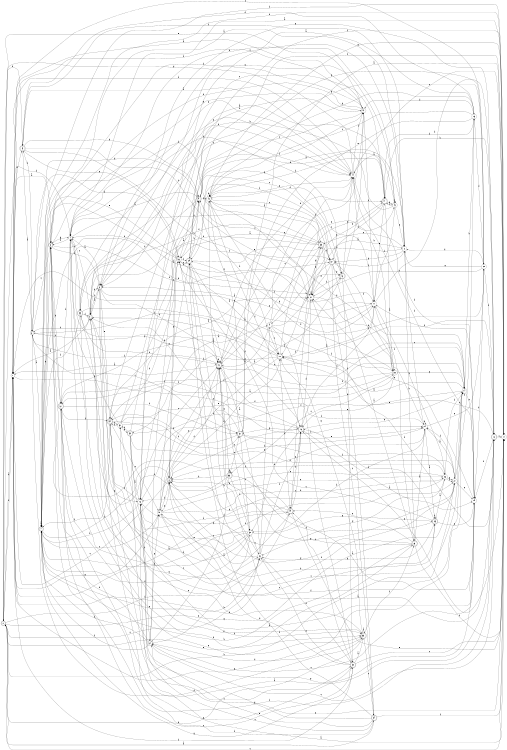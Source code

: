 digraph n45_5 {
__start0 [label="" shape="none"];

rankdir=LR;
size="8,5";

s0 [style="rounded,filled", color="black", fillcolor="white" shape="doublecircle", label="0"];
s1 [style="filled", color="black", fillcolor="white" shape="circle", label="1"];
s2 [style="rounded,filled", color="black", fillcolor="white" shape="doublecircle", label="2"];
s3 [style="rounded,filled", color="black", fillcolor="white" shape="doublecircle", label="3"];
s4 [style="filled", color="black", fillcolor="white" shape="circle", label="4"];
s5 [style="rounded,filled", color="black", fillcolor="white" shape="doublecircle", label="5"];
s6 [style="filled", color="black", fillcolor="white" shape="circle", label="6"];
s7 [style="rounded,filled", color="black", fillcolor="white" shape="doublecircle", label="7"];
s8 [style="rounded,filled", color="black", fillcolor="white" shape="doublecircle", label="8"];
s9 [style="rounded,filled", color="black", fillcolor="white" shape="doublecircle", label="9"];
s10 [style="rounded,filled", color="black", fillcolor="white" shape="doublecircle", label="10"];
s11 [style="filled", color="black", fillcolor="white" shape="circle", label="11"];
s12 [style="rounded,filled", color="black", fillcolor="white" shape="doublecircle", label="12"];
s13 [style="rounded,filled", color="black", fillcolor="white" shape="doublecircle", label="13"];
s14 [style="filled", color="black", fillcolor="white" shape="circle", label="14"];
s15 [style="filled", color="black", fillcolor="white" shape="circle", label="15"];
s16 [style="filled", color="black", fillcolor="white" shape="circle", label="16"];
s17 [style="filled", color="black", fillcolor="white" shape="circle", label="17"];
s18 [style="rounded,filled", color="black", fillcolor="white" shape="doublecircle", label="18"];
s19 [style="filled", color="black", fillcolor="white" shape="circle", label="19"];
s20 [style="filled", color="black", fillcolor="white" shape="circle", label="20"];
s21 [style="filled", color="black", fillcolor="white" shape="circle", label="21"];
s22 [style="filled", color="black", fillcolor="white" shape="circle", label="22"];
s23 [style="rounded,filled", color="black", fillcolor="white" shape="doublecircle", label="23"];
s24 [style="filled", color="black", fillcolor="white" shape="circle", label="24"];
s25 [style="rounded,filled", color="black", fillcolor="white" shape="doublecircle", label="25"];
s26 [style="filled", color="black", fillcolor="white" shape="circle", label="26"];
s27 [style="filled", color="black", fillcolor="white" shape="circle", label="27"];
s28 [style="filled", color="black", fillcolor="white" shape="circle", label="28"];
s29 [style="rounded,filled", color="black", fillcolor="white" shape="doublecircle", label="29"];
s30 [style="filled", color="black", fillcolor="white" shape="circle", label="30"];
s31 [style="rounded,filled", color="black", fillcolor="white" shape="doublecircle", label="31"];
s32 [style="rounded,filled", color="black", fillcolor="white" shape="doublecircle", label="32"];
s33 [style="rounded,filled", color="black", fillcolor="white" shape="doublecircle", label="33"];
s34 [style="rounded,filled", color="black", fillcolor="white" shape="doublecircle", label="34"];
s35 [style="rounded,filled", color="black", fillcolor="white" shape="doublecircle", label="35"];
s36 [style="filled", color="black", fillcolor="white" shape="circle", label="36"];
s37 [style="rounded,filled", color="black", fillcolor="white" shape="doublecircle", label="37"];
s38 [style="filled", color="black", fillcolor="white" shape="circle", label="38"];
s39 [style="rounded,filled", color="black", fillcolor="white" shape="doublecircle", label="39"];
s40 [style="filled", color="black", fillcolor="white" shape="circle", label="40"];
s41 [style="filled", color="black", fillcolor="white" shape="circle", label="41"];
s42 [style="filled", color="black", fillcolor="white" shape="circle", label="42"];
s43 [style="filled", color="black", fillcolor="white" shape="circle", label="43"];
s44 [style="filled", color="black", fillcolor="white" shape="circle", label="44"];
s45 [style="rounded,filled", color="black", fillcolor="white" shape="doublecircle", label="45"];
s46 [style="rounded,filled", color="black", fillcolor="white" shape="doublecircle", label="46"];
s47 [style="rounded,filled", color="black", fillcolor="white" shape="doublecircle", label="47"];
s48 [style="filled", color="black", fillcolor="white" shape="circle", label="48"];
s49 [style="rounded,filled", color="black", fillcolor="white" shape="doublecircle", label="49"];
s50 [style="filled", color="black", fillcolor="white" shape="circle", label="50"];
s51 [style="rounded,filled", color="black", fillcolor="white" shape="doublecircle", label="51"];
s52 [style="rounded,filled", color="black", fillcolor="white" shape="doublecircle", label="52"];
s53 [style="rounded,filled", color="black", fillcolor="white" shape="doublecircle", label="53"];
s54 [style="filled", color="black", fillcolor="white" shape="circle", label="54"];
s55 [style="rounded,filled", color="black", fillcolor="white" shape="doublecircle", label="55"];
s0 -> s1 [label="a"];
s0 -> s4 [label="b"];
s0 -> s28 [label="c"];
s0 -> s45 [label="d"];
s0 -> s23 [label="e"];
s0 -> s49 [label="f"];
s0 -> s27 [label="g"];
s1 -> s2 [label="a"];
s1 -> s42 [label="b"];
s1 -> s24 [label="c"];
s1 -> s45 [label="d"];
s1 -> s27 [label="e"];
s1 -> s0 [label="f"];
s1 -> s40 [label="g"];
s2 -> s3 [label="a"];
s2 -> s6 [label="b"];
s2 -> s4 [label="c"];
s2 -> s44 [label="d"];
s2 -> s16 [label="e"];
s2 -> s33 [label="f"];
s2 -> s3 [label="g"];
s3 -> s4 [label="a"];
s3 -> s34 [label="b"];
s3 -> s32 [label="c"];
s3 -> s13 [label="d"];
s3 -> s39 [label="e"];
s3 -> s2 [label="f"];
s3 -> s11 [label="g"];
s4 -> s5 [label="a"];
s4 -> s43 [label="b"];
s4 -> s35 [label="c"];
s4 -> s33 [label="d"];
s4 -> s44 [label="e"];
s4 -> s55 [label="f"];
s4 -> s13 [label="g"];
s5 -> s1 [label="a"];
s5 -> s3 [label="b"];
s5 -> s6 [label="c"];
s5 -> s31 [label="d"];
s5 -> s21 [label="e"];
s5 -> s12 [label="f"];
s5 -> s4 [label="g"];
s6 -> s7 [label="a"];
s6 -> s36 [label="b"];
s6 -> s51 [label="c"];
s6 -> s33 [label="d"];
s6 -> s14 [label="e"];
s6 -> s45 [label="f"];
s6 -> s9 [label="g"];
s7 -> s7 [label="a"];
s7 -> s8 [label="b"];
s7 -> s40 [label="c"];
s7 -> s37 [label="d"];
s7 -> s5 [label="e"];
s7 -> s27 [label="f"];
s7 -> s32 [label="g"];
s8 -> s9 [label="a"];
s8 -> s25 [label="b"];
s8 -> s1 [label="c"];
s8 -> s13 [label="d"];
s8 -> s40 [label="e"];
s8 -> s10 [label="f"];
s8 -> s36 [label="g"];
s9 -> s4 [label="a"];
s9 -> s10 [label="b"];
s9 -> s46 [label="c"];
s9 -> s2 [label="d"];
s9 -> s47 [label="e"];
s9 -> s42 [label="f"];
s9 -> s48 [label="g"];
s10 -> s11 [label="a"];
s10 -> s52 [label="b"];
s10 -> s47 [label="c"];
s10 -> s49 [label="d"];
s10 -> s40 [label="e"];
s10 -> s6 [label="f"];
s10 -> s31 [label="g"];
s11 -> s3 [label="a"];
s11 -> s12 [label="b"];
s11 -> s26 [label="c"];
s11 -> s48 [label="d"];
s11 -> s47 [label="e"];
s11 -> s18 [label="f"];
s11 -> s29 [label="g"];
s12 -> s13 [label="a"];
s12 -> s47 [label="b"];
s12 -> s17 [label="c"];
s12 -> s21 [label="d"];
s12 -> s10 [label="e"];
s12 -> s19 [label="f"];
s12 -> s3 [label="g"];
s13 -> s1 [label="a"];
s13 -> s14 [label="b"];
s13 -> s44 [label="c"];
s13 -> s13 [label="d"];
s13 -> s47 [label="e"];
s13 -> s6 [label="f"];
s13 -> s53 [label="g"];
s14 -> s10 [label="a"];
s14 -> s15 [label="b"];
s14 -> s2 [label="c"];
s14 -> s48 [label="d"];
s14 -> s19 [label="e"];
s14 -> s16 [label="f"];
s14 -> s1 [label="g"];
s15 -> s16 [label="a"];
s15 -> s47 [label="b"];
s15 -> s48 [label="c"];
s15 -> s42 [label="d"];
s15 -> s51 [label="e"];
s15 -> s20 [label="f"];
s15 -> s48 [label="g"];
s16 -> s17 [label="a"];
s16 -> s54 [label="b"];
s16 -> s13 [label="c"];
s16 -> s7 [label="d"];
s16 -> s39 [label="e"];
s16 -> s9 [label="f"];
s16 -> s49 [label="g"];
s17 -> s4 [label="a"];
s17 -> s7 [label="b"];
s17 -> s0 [label="c"];
s17 -> s7 [label="d"];
s17 -> s18 [label="e"];
s17 -> s29 [label="f"];
s17 -> s48 [label="g"];
s18 -> s19 [label="a"];
s18 -> s30 [label="b"];
s18 -> s8 [label="c"];
s18 -> s21 [label="d"];
s18 -> s14 [label="e"];
s18 -> s31 [label="f"];
s18 -> s51 [label="g"];
s19 -> s4 [label="a"];
s19 -> s20 [label="b"];
s19 -> s54 [label="c"];
s19 -> s44 [label="d"];
s19 -> s21 [label="e"];
s19 -> s11 [label="f"];
s19 -> s54 [label="g"];
s20 -> s1 [label="a"];
s20 -> s12 [label="b"];
s20 -> s21 [label="c"];
s20 -> s22 [label="d"];
s20 -> s22 [label="e"];
s20 -> s1 [label="f"];
s20 -> s36 [label="g"];
s21 -> s22 [label="a"];
s21 -> s24 [label="b"];
s21 -> s21 [label="c"];
s21 -> s10 [label="d"];
s21 -> s35 [label="e"];
s21 -> s9 [label="f"];
s21 -> s7 [label="g"];
s22 -> s5 [label="a"];
s22 -> s23 [label="b"];
s22 -> s3 [label="c"];
s22 -> s37 [label="d"];
s22 -> s35 [label="e"];
s22 -> s41 [label="f"];
s22 -> s37 [label="g"];
s23 -> s24 [label="a"];
s23 -> s7 [label="b"];
s23 -> s13 [label="c"];
s23 -> s17 [label="d"];
s23 -> s49 [label="e"];
s23 -> s11 [label="f"];
s23 -> s29 [label="g"];
s24 -> s25 [label="a"];
s24 -> s30 [label="b"];
s24 -> s22 [label="c"];
s24 -> s24 [label="d"];
s24 -> s20 [label="e"];
s24 -> s13 [label="f"];
s24 -> s8 [label="g"];
s25 -> s26 [label="a"];
s25 -> s25 [label="b"];
s25 -> s36 [label="c"];
s25 -> s18 [label="d"];
s25 -> s19 [label="e"];
s25 -> s36 [label="f"];
s25 -> s28 [label="g"];
s26 -> s27 [label="a"];
s26 -> s14 [label="b"];
s26 -> s27 [label="c"];
s26 -> s1 [label="d"];
s26 -> s16 [label="e"];
s26 -> s5 [label="f"];
s26 -> s28 [label="g"];
s27 -> s24 [label="a"];
s27 -> s0 [label="b"];
s27 -> s14 [label="c"];
s27 -> s15 [label="d"];
s27 -> s19 [label="e"];
s27 -> s24 [label="f"];
s27 -> s8 [label="g"];
s28 -> s13 [label="a"];
s28 -> s29 [label="b"];
s28 -> s8 [label="c"];
s28 -> s32 [label="d"];
s28 -> s7 [label="e"];
s28 -> s18 [label="f"];
s28 -> s41 [label="g"];
s29 -> s30 [label="a"];
s29 -> s9 [label="b"];
s29 -> s16 [label="c"];
s29 -> s18 [label="d"];
s29 -> s35 [label="e"];
s29 -> s17 [label="f"];
s29 -> s46 [label="g"];
s30 -> s2 [label="a"];
s30 -> s31 [label="b"];
s30 -> s28 [label="c"];
s30 -> s50 [label="d"];
s30 -> s16 [label="e"];
s30 -> s7 [label="f"];
s30 -> s25 [label="g"];
s31 -> s12 [label="a"];
s31 -> s4 [label="b"];
s31 -> s32 [label="c"];
s31 -> s51 [label="d"];
s31 -> s33 [label="e"];
s31 -> s39 [label="f"];
s31 -> s5 [label="g"];
s32 -> s33 [label="a"];
s32 -> s1 [label="b"];
s32 -> s17 [label="c"];
s32 -> s8 [label="d"];
s32 -> s28 [label="e"];
s32 -> s49 [label="f"];
s32 -> s31 [label="g"];
s33 -> s33 [label="a"];
s33 -> s2 [label="b"];
s33 -> s34 [label="c"];
s33 -> s54 [label="d"];
s33 -> s0 [label="e"];
s33 -> s23 [label="f"];
s33 -> s10 [label="g"];
s34 -> s0 [label="a"];
s34 -> s35 [label="b"];
s34 -> s16 [label="c"];
s34 -> s29 [label="d"];
s34 -> s54 [label="e"];
s34 -> s17 [label="f"];
s34 -> s16 [label="g"];
s35 -> s36 [label="a"];
s35 -> s2 [label="b"];
s35 -> s37 [label="c"];
s35 -> s7 [label="d"];
s35 -> s13 [label="e"];
s35 -> s55 [label="f"];
s35 -> s21 [label="g"];
s36 -> s10 [label="a"];
s36 -> s4 [label="b"];
s36 -> s29 [label="c"];
s36 -> s11 [label="d"];
s36 -> s7 [label="e"];
s36 -> s29 [label="f"];
s36 -> s20 [label="g"];
s37 -> s23 [label="a"];
s37 -> s10 [label="b"];
s37 -> s34 [label="c"];
s37 -> s38 [label="d"];
s37 -> s21 [label="e"];
s37 -> s29 [label="f"];
s37 -> s46 [label="g"];
s38 -> s39 [label="a"];
s38 -> s44 [label="b"];
s38 -> s53 [label="c"];
s38 -> s48 [label="d"];
s38 -> s18 [label="e"];
s38 -> s31 [label="f"];
s38 -> s14 [label="g"];
s39 -> s21 [label="a"];
s39 -> s33 [label="b"];
s39 -> s28 [label="c"];
s39 -> s24 [label="d"];
s39 -> s40 [label="e"];
s39 -> s7 [label="f"];
s39 -> s50 [label="g"];
s40 -> s41 [label="a"];
s40 -> s26 [label="b"];
s40 -> s14 [label="c"];
s40 -> s8 [label="d"];
s40 -> s26 [label="e"];
s40 -> s14 [label="f"];
s40 -> s13 [label="g"];
s41 -> s13 [label="a"];
s41 -> s42 [label="b"];
s41 -> s10 [label="c"];
s41 -> s32 [label="d"];
s41 -> s43 [label="e"];
s41 -> s38 [label="f"];
s41 -> s46 [label="g"];
s42 -> s1 [label="a"];
s42 -> s5 [label="b"];
s42 -> s9 [label="c"];
s42 -> s5 [label="d"];
s42 -> s0 [label="e"];
s42 -> s11 [label="f"];
s42 -> s5 [label="g"];
s43 -> s44 [label="a"];
s43 -> s39 [label="b"];
s43 -> s43 [label="c"];
s43 -> s47 [label="d"];
s43 -> s3 [label="e"];
s43 -> s11 [label="f"];
s43 -> s22 [label="g"];
s44 -> s45 [label="a"];
s44 -> s1 [label="b"];
s44 -> s17 [label="c"];
s44 -> s19 [label="d"];
s44 -> s13 [label="e"];
s44 -> s42 [label="f"];
s44 -> s0 [label="g"];
s45 -> s6 [label="a"];
s45 -> s11 [label="b"];
s45 -> s46 [label="c"];
s45 -> s15 [label="d"];
s45 -> s36 [label="e"];
s45 -> s22 [label="f"];
s45 -> s9 [label="g"];
s46 -> s8 [label="a"];
s46 -> s4 [label="b"];
s46 -> s38 [label="c"];
s46 -> s21 [label="d"];
s46 -> s42 [label="e"];
s46 -> s32 [label="f"];
s46 -> s44 [label="g"];
s47 -> s38 [label="a"];
s47 -> s3 [label="b"];
s47 -> s3 [label="c"];
s47 -> s48 [label="d"];
s47 -> s43 [label="e"];
s47 -> s37 [label="f"];
s47 -> s49 [label="g"];
s48 -> s35 [label="a"];
s48 -> s48 [label="b"];
s48 -> s37 [label="c"];
s48 -> s13 [label="d"];
s48 -> s44 [label="e"];
s48 -> s18 [label="f"];
s48 -> s22 [label="g"];
s49 -> s40 [label="a"];
s49 -> s50 [label="b"];
s49 -> s18 [label="c"];
s49 -> s8 [label="d"];
s49 -> s17 [label="e"];
s49 -> s18 [label="f"];
s49 -> s8 [label="g"];
s50 -> s42 [label="a"];
s50 -> s51 [label="b"];
s50 -> s39 [label="c"];
s50 -> s36 [label="d"];
s50 -> s52 [label="e"];
s50 -> s38 [label="f"];
s50 -> s4 [label="g"];
s51 -> s17 [label="a"];
s51 -> s39 [label="b"];
s51 -> s30 [label="c"];
s51 -> s2 [label="d"];
s51 -> s24 [label="e"];
s51 -> s26 [label="f"];
s51 -> s48 [label="g"];
s52 -> s16 [label="a"];
s52 -> s18 [label="b"];
s52 -> s25 [label="c"];
s52 -> s27 [label="d"];
s52 -> s17 [label="e"];
s52 -> s37 [label="f"];
s52 -> s50 [label="g"];
s53 -> s19 [label="a"];
s53 -> s8 [label="b"];
s53 -> s51 [label="c"];
s53 -> s30 [label="d"];
s53 -> s54 [label="e"];
s53 -> s55 [label="f"];
s53 -> s53 [label="g"];
s54 -> s9 [label="a"];
s54 -> s5 [label="b"];
s54 -> s12 [label="c"];
s54 -> s7 [label="d"];
s54 -> s30 [label="e"];
s54 -> s7 [label="f"];
s54 -> s40 [label="g"];
s55 -> s12 [label="a"];
s55 -> s13 [label="b"];
s55 -> s44 [label="c"];
s55 -> s2 [label="d"];
s55 -> s44 [label="e"];
s55 -> s7 [label="f"];
s55 -> s28 [label="g"];

}